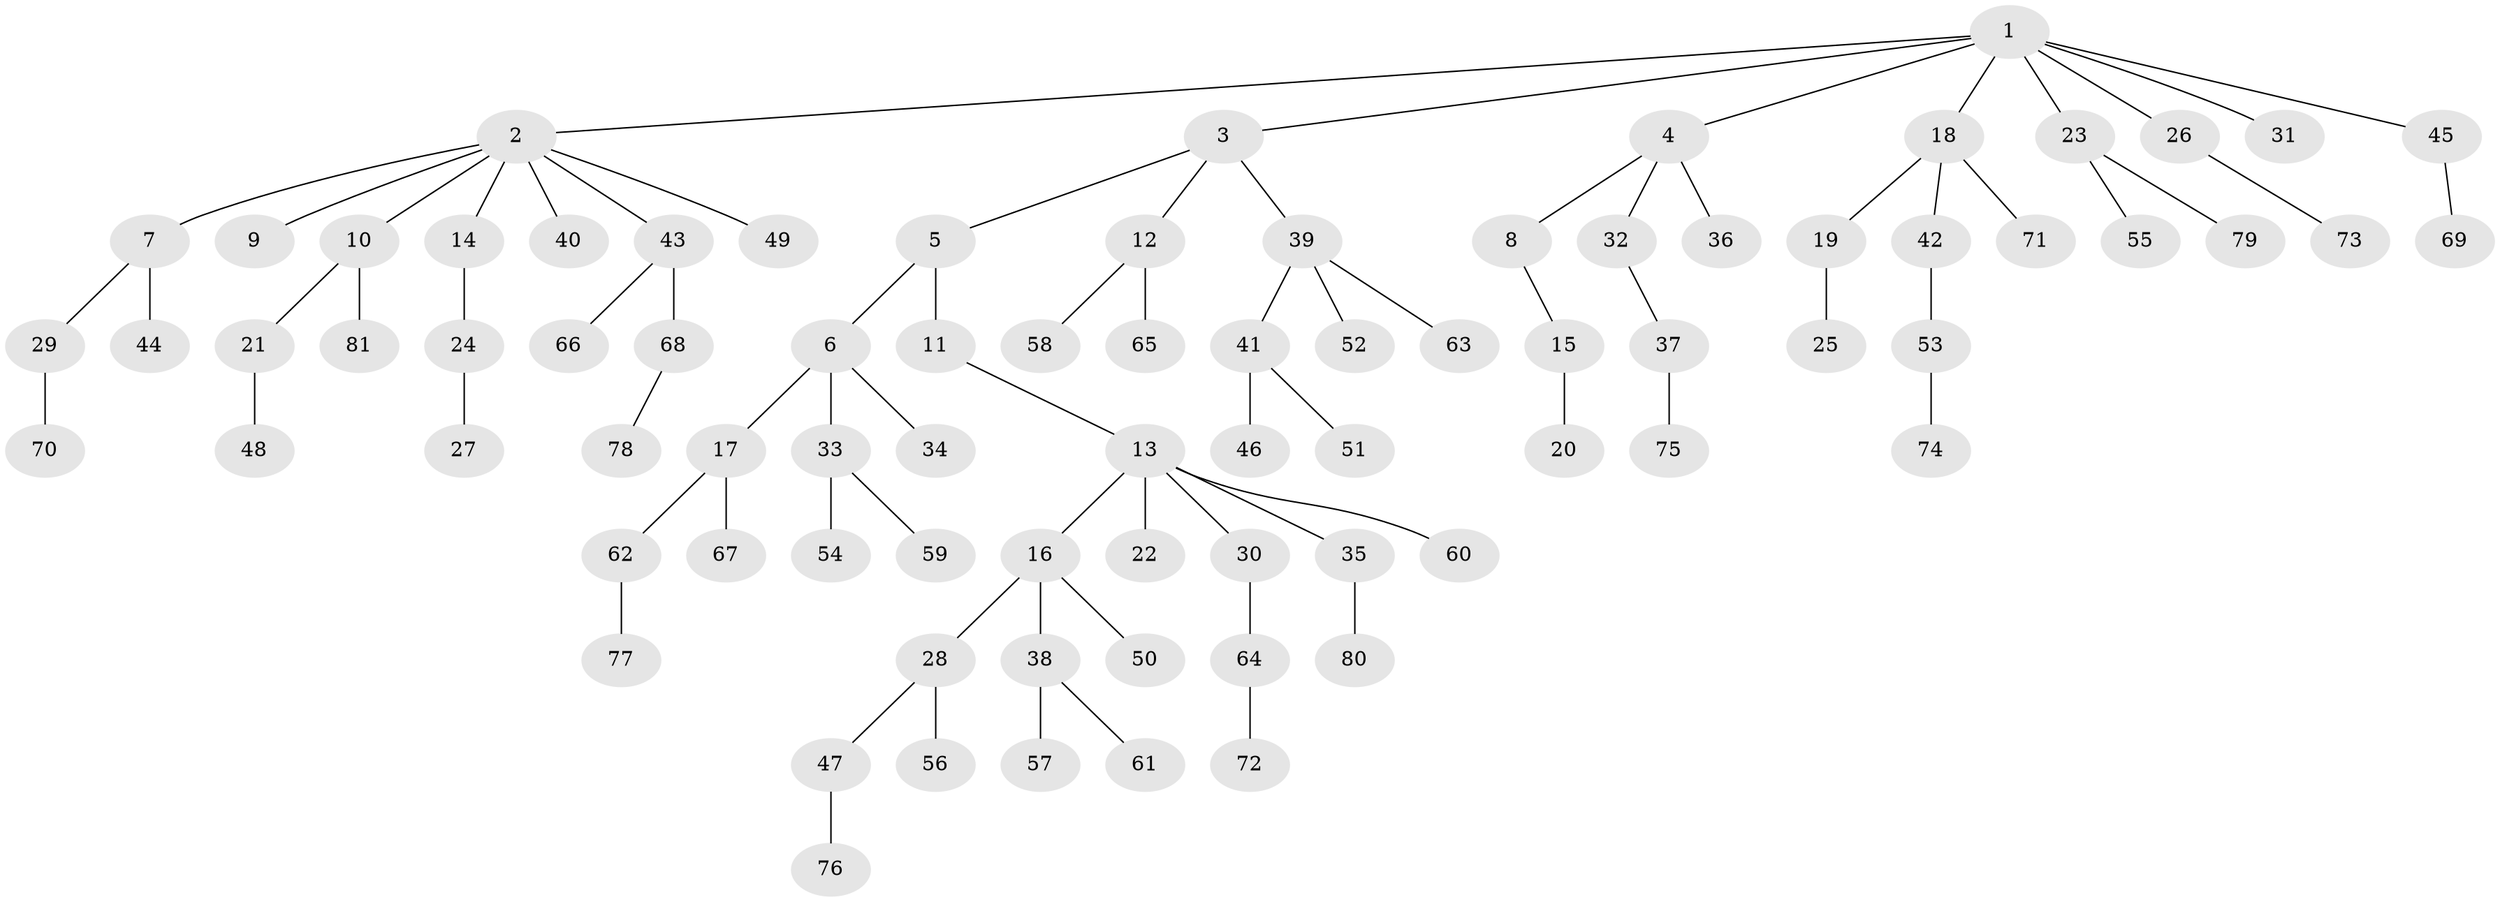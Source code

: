 // coarse degree distribution, {10: 0.018867924528301886, 7: 0.018867924528301886, 6: 0.03773584905660377, 3: 0.05660377358490566, 5: 0.03773584905660377, 2: 0.22641509433962265, 1: 0.6037735849056604}
// Generated by graph-tools (version 1.1) at 2025/42/03/06/25 10:42:02]
// undirected, 81 vertices, 80 edges
graph export_dot {
graph [start="1"]
  node [color=gray90,style=filled];
  1;
  2;
  3;
  4;
  5;
  6;
  7;
  8;
  9;
  10;
  11;
  12;
  13;
  14;
  15;
  16;
  17;
  18;
  19;
  20;
  21;
  22;
  23;
  24;
  25;
  26;
  27;
  28;
  29;
  30;
  31;
  32;
  33;
  34;
  35;
  36;
  37;
  38;
  39;
  40;
  41;
  42;
  43;
  44;
  45;
  46;
  47;
  48;
  49;
  50;
  51;
  52;
  53;
  54;
  55;
  56;
  57;
  58;
  59;
  60;
  61;
  62;
  63;
  64;
  65;
  66;
  67;
  68;
  69;
  70;
  71;
  72;
  73;
  74;
  75;
  76;
  77;
  78;
  79;
  80;
  81;
  1 -- 2;
  1 -- 3;
  1 -- 4;
  1 -- 18;
  1 -- 23;
  1 -- 26;
  1 -- 31;
  1 -- 45;
  2 -- 7;
  2 -- 9;
  2 -- 10;
  2 -- 14;
  2 -- 40;
  2 -- 43;
  2 -- 49;
  3 -- 5;
  3 -- 12;
  3 -- 39;
  4 -- 8;
  4 -- 32;
  4 -- 36;
  5 -- 6;
  5 -- 11;
  6 -- 17;
  6 -- 33;
  6 -- 34;
  7 -- 29;
  7 -- 44;
  8 -- 15;
  10 -- 21;
  10 -- 81;
  11 -- 13;
  12 -- 58;
  12 -- 65;
  13 -- 16;
  13 -- 22;
  13 -- 30;
  13 -- 35;
  13 -- 60;
  14 -- 24;
  15 -- 20;
  16 -- 28;
  16 -- 38;
  16 -- 50;
  17 -- 62;
  17 -- 67;
  18 -- 19;
  18 -- 42;
  18 -- 71;
  19 -- 25;
  21 -- 48;
  23 -- 55;
  23 -- 79;
  24 -- 27;
  26 -- 73;
  28 -- 47;
  28 -- 56;
  29 -- 70;
  30 -- 64;
  32 -- 37;
  33 -- 54;
  33 -- 59;
  35 -- 80;
  37 -- 75;
  38 -- 57;
  38 -- 61;
  39 -- 41;
  39 -- 52;
  39 -- 63;
  41 -- 46;
  41 -- 51;
  42 -- 53;
  43 -- 66;
  43 -- 68;
  45 -- 69;
  47 -- 76;
  53 -- 74;
  62 -- 77;
  64 -- 72;
  68 -- 78;
}
